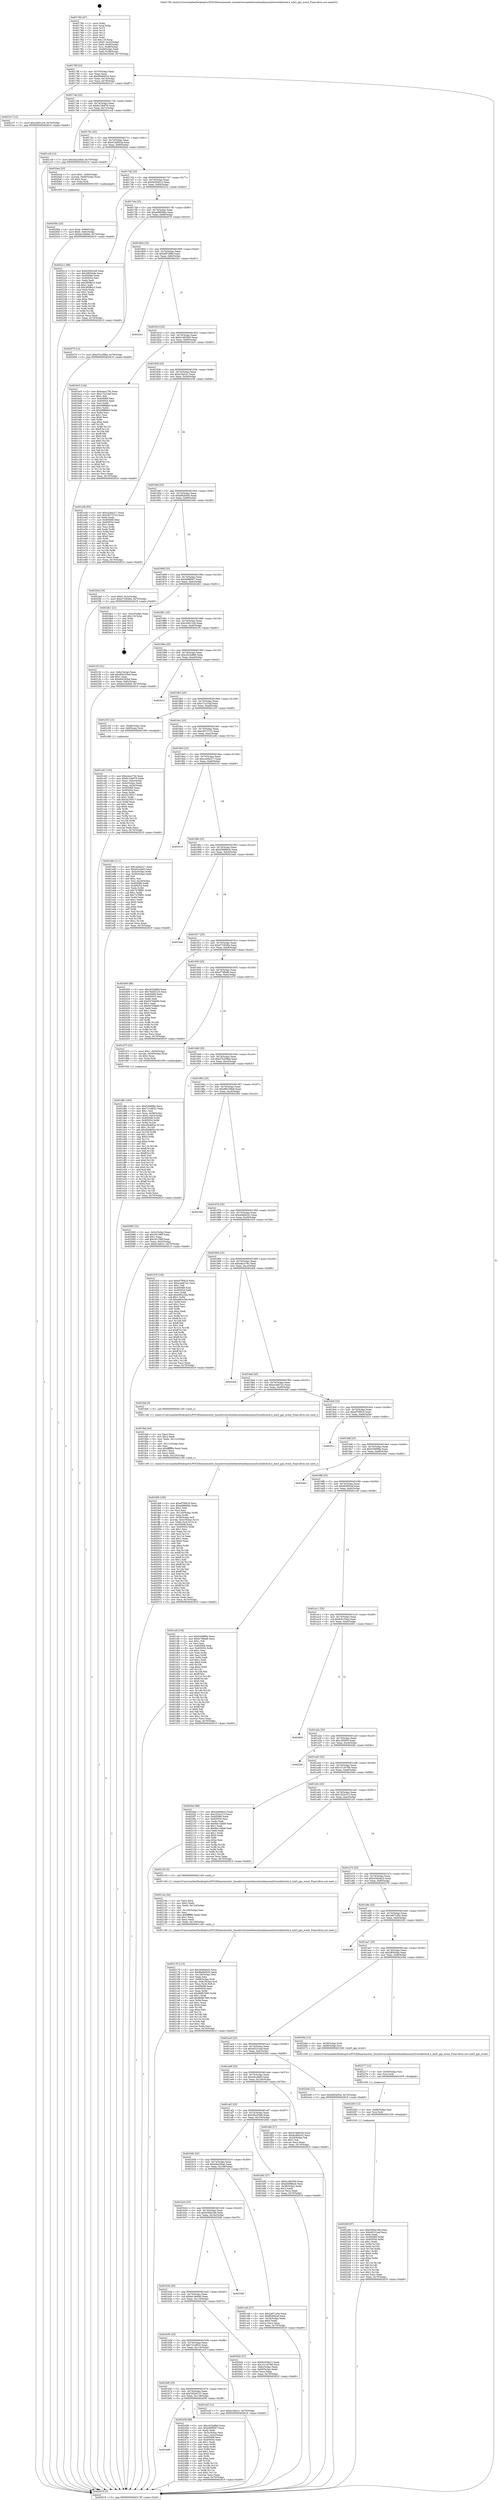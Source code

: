 digraph "0x401760" {
  label = "0x401760 (/mnt/c/Users/mathe/Desktop/tcc/POCII/binaries/extr_linuxdriversnetethernetmellanoxmlx5corelibclock.h_mlx5_pps_event_Final-ollvm.out::main(0))"
  labelloc = "t"
  node[shape=record]

  Entry [label="",width=0.3,height=0.3,shape=circle,fillcolor=black,style=filled]
  "0x40178f" [label="{
     0x40178f [23]\l
     | [instrs]\l
     &nbsp;&nbsp;0x40178f \<+3\>: mov -0x70(%rbp),%eax\l
     &nbsp;&nbsp;0x401792 \<+2\>: mov %eax,%ecx\l
     &nbsp;&nbsp;0x401794 \<+6\>: sub $0x8bd6d534,%ecx\l
     &nbsp;&nbsp;0x40179a \<+3\>: mov %eax,-0x74(%rbp)\l
     &nbsp;&nbsp;0x40179d \<+3\>: mov %ecx,-0x78(%rbp)\l
     &nbsp;&nbsp;0x4017a0 \<+6\>: je 00000000004021e7 \<main+0xa87\>\l
  }"]
  "0x4021e7" [label="{
     0x4021e7 [12]\l
     | [instrs]\l
     &nbsp;&nbsp;0x4021e7 \<+7\>: movl $0xc5d012c8,-0x70(%rbp)\l
     &nbsp;&nbsp;0x4021ee \<+5\>: jmp 0000000000402619 \<main+0xeb9\>\l
  }"]
  "0x4017a6" [label="{
     0x4017a6 [22]\l
     | [instrs]\l
     &nbsp;&nbsp;0x4017a6 \<+5\>: jmp 00000000004017ab \<main+0x4b\>\l
     &nbsp;&nbsp;0x4017ab \<+3\>: mov -0x74(%rbp),%eax\l
     &nbsp;&nbsp;0x4017ae \<+5\>: sub $0x8c10b978,%eax\l
     &nbsp;&nbsp;0x4017b3 \<+3\>: mov %eax,-0x7c(%rbp)\l
     &nbsp;&nbsp;0x4017b6 \<+6\>: je 0000000000401cc8 \<main+0x568\>\l
  }"]
  Exit [label="",width=0.3,height=0.3,shape=circle,fillcolor=black,style=filled,peripheries=2]
  "0x401cc8" [label="{
     0x401cc8 [12]\l
     | [instrs]\l
     &nbsp;&nbsp;0x401cc8 \<+7\>: movl $0x5da328a0,-0x70(%rbp)\l
     &nbsp;&nbsp;0x401ccf \<+5\>: jmp 0000000000402619 \<main+0xeb9\>\l
  }"]
  "0x4017bc" [label="{
     0x4017bc [22]\l
     | [instrs]\l
     &nbsp;&nbsp;0x4017bc \<+5\>: jmp 00000000004017c1 \<main+0x61\>\l
     &nbsp;&nbsp;0x4017c1 \<+3\>: mov -0x74(%rbp),%eax\l
     &nbsp;&nbsp;0x4017c4 \<+5\>: sub $0x914d953d,%eax\l
     &nbsp;&nbsp;0x4017c9 \<+3\>: mov %eax,-0x80(%rbp)\l
     &nbsp;&nbsp;0x4017cc \<+6\>: je 00000000004020a4 \<main+0x944\>\l
  }"]
  "0x401b88" [label="{
     0x401b88\l
  }", style=dashed]
  "0x4020a4" [label="{
     0x4020a4 [23]\l
     | [instrs]\l
     &nbsp;&nbsp;0x4020a4 \<+7\>: movl $0x1,-0x60(%rbp)\l
     &nbsp;&nbsp;0x4020ab \<+4\>: movslq -0x60(%rbp),%rax\l
     &nbsp;&nbsp;0x4020af \<+4\>: shl $0x2,%rax\l
     &nbsp;&nbsp;0x4020b3 \<+3\>: mov %rax,%rdi\l
     &nbsp;&nbsp;0x4020b6 \<+5\>: call 0000000000401050 \<malloc@plt\>\l
     | [calls]\l
     &nbsp;&nbsp;0x401050 \{1\} (unknown)\l
  }"]
  "0x4017d2" [label="{
     0x4017d2 [25]\l
     | [instrs]\l
     &nbsp;&nbsp;0x4017d2 \<+5\>: jmp 00000000004017d7 \<main+0x77\>\l
     &nbsp;&nbsp;0x4017d7 \<+3\>: mov -0x74(%rbp),%eax\l
     &nbsp;&nbsp;0x4017da \<+5\>: sub $0x9c504b12,%eax\l
     &nbsp;&nbsp;0x4017df \<+6\>: mov %eax,-0x84(%rbp)\l
     &nbsp;&nbsp;0x4017e5 \<+6\>: je 0000000000402212 \<main+0xab2\>\l
  }"]
  "0x402458" [label="{
     0x402458 [89]\l
     | [instrs]\l
     &nbsp;&nbsp;0x402458 \<+5\>: mov $0xc632e8b6,%eax\l
     &nbsp;&nbsp;0x40245d \<+5\>: mov $0xbfd9f597,%ecx\l
     &nbsp;&nbsp;0x402462 \<+2\>: xor %edx,%edx\l
     &nbsp;&nbsp;0x402464 \<+3\>: mov -0x3c(%rbp),%esi\l
     &nbsp;&nbsp;0x402467 \<+3\>: mov %esi,-0x2c(%rbp)\l
     &nbsp;&nbsp;0x40246a \<+7\>: mov 0x405068,%esi\l
     &nbsp;&nbsp;0x402471 \<+7\>: mov 0x405054,%edi\l
     &nbsp;&nbsp;0x402478 \<+3\>: sub $0x1,%edx\l
     &nbsp;&nbsp;0x40247b \<+3\>: mov %esi,%r8d\l
     &nbsp;&nbsp;0x40247e \<+3\>: add %edx,%r8d\l
     &nbsp;&nbsp;0x402481 \<+4\>: imul %r8d,%esi\l
     &nbsp;&nbsp;0x402485 \<+3\>: and $0x1,%esi\l
     &nbsp;&nbsp;0x402488 \<+3\>: cmp $0x0,%esi\l
     &nbsp;&nbsp;0x40248b \<+4\>: sete %r9b\l
     &nbsp;&nbsp;0x40248f \<+3\>: cmp $0xa,%edi\l
     &nbsp;&nbsp;0x402492 \<+4\>: setl %r10b\l
     &nbsp;&nbsp;0x402496 \<+3\>: mov %r9b,%r11b\l
     &nbsp;&nbsp;0x402499 \<+3\>: and %r10b,%r11b\l
     &nbsp;&nbsp;0x40249c \<+3\>: xor %r10b,%r9b\l
     &nbsp;&nbsp;0x40249f \<+3\>: or %r9b,%r11b\l
     &nbsp;&nbsp;0x4024a2 \<+4\>: test $0x1,%r11b\l
     &nbsp;&nbsp;0x4024a6 \<+3\>: cmovne %ecx,%eax\l
     &nbsp;&nbsp;0x4024a9 \<+3\>: mov %eax,-0x70(%rbp)\l
     &nbsp;&nbsp;0x4024ac \<+5\>: jmp 0000000000402619 \<main+0xeb9\>\l
  }"]
  "0x402212" [label="{
     0x402212 [88]\l
     | [instrs]\l
     &nbsp;&nbsp;0x402212 \<+5\>: mov $0x6390a1b8,%eax\l
     &nbsp;&nbsp;0x402217 \<+5\>: mov $0x2f650c8a,%ecx\l
     &nbsp;&nbsp;0x40221c \<+7\>: mov 0x405068,%edx\l
     &nbsp;&nbsp;0x402223 \<+7\>: mov 0x405054,%esi\l
     &nbsp;&nbsp;0x40222a \<+2\>: mov %edx,%edi\l
     &nbsp;&nbsp;0x40222c \<+6\>: add $0x385ffe1d,%edi\l
     &nbsp;&nbsp;0x402232 \<+3\>: sub $0x1,%edi\l
     &nbsp;&nbsp;0x402235 \<+6\>: sub $0x385ffe1d,%edi\l
     &nbsp;&nbsp;0x40223b \<+3\>: imul %edi,%edx\l
     &nbsp;&nbsp;0x40223e \<+3\>: and $0x1,%edx\l
     &nbsp;&nbsp;0x402241 \<+3\>: cmp $0x0,%edx\l
     &nbsp;&nbsp;0x402244 \<+4\>: sete %r8b\l
     &nbsp;&nbsp;0x402248 \<+3\>: cmp $0xa,%esi\l
     &nbsp;&nbsp;0x40224b \<+4\>: setl %r9b\l
     &nbsp;&nbsp;0x40224f \<+3\>: mov %r8b,%r10b\l
     &nbsp;&nbsp;0x402252 \<+3\>: and %r9b,%r10b\l
     &nbsp;&nbsp;0x402255 \<+3\>: xor %r9b,%r8b\l
     &nbsp;&nbsp;0x402258 \<+3\>: or %r8b,%r10b\l
     &nbsp;&nbsp;0x40225b \<+4\>: test $0x1,%r10b\l
     &nbsp;&nbsp;0x40225f \<+3\>: cmovne %ecx,%eax\l
     &nbsp;&nbsp;0x402262 \<+3\>: mov %eax,-0x70(%rbp)\l
     &nbsp;&nbsp;0x402265 \<+5\>: jmp 0000000000402619 \<main+0xeb9\>\l
  }"]
  "0x4017eb" [label="{
     0x4017eb [25]\l
     | [instrs]\l
     &nbsp;&nbsp;0x4017eb \<+5\>: jmp 00000000004017f0 \<main+0x90\>\l
     &nbsp;&nbsp;0x4017f0 \<+3\>: mov -0x74(%rbp),%eax\l
     &nbsp;&nbsp;0x4017f3 \<+5\>: sub $0xa08809dc,%eax\l
     &nbsp;&nbsp;0x4017f8 \<+6\>: mov %eax,-0x88(%rbp)\l
     &nbsp;&nbsp;0x4017fe \<+6\>: je 0000000000402079 \<main+0x919\>\l
  }"]
  "0x40228f" [label="{
     0x40228f [87]\l
     | [instrs]\l
     &nbsp;&nbsp;0x40228f \<+5\>: mov $0x6390a1b8,%eax\l
     &nbsp;&nbsp;0x402294 \<+5\>: mov $0x40231eaf,%ecx\l
     &nbsp;&nbsp;0x402299 \<+2\>: xor %edx,%edx\l
     &nbsp;&nbsp;0x40229b \<+8\>: mov 0x405068,%r8d\l
     &nbsp;&nbsp;0x4022a3 \<+8\>: mov 0x405054,%r9d\l
     &nbsp;&nbsp;0x4022ab \<+3\>: sub $0x1,%edx\l
     &nbsp;&nbsp;0x4022ae \<+3\>: mov %r8d,%r10d\l
     &nbsp;&nbsp;0x4022b1 \<+3\>: add %edx,%r10d\l
     &nbsp;&nbsp;0x4022b4 \<+4\>: imul %r10d,%r8d\l
     &nbsp;&nbsp;0x4022b8 \<+4\>: and $0x1,%r8d\l
     &nbsp;&nbsp;0x4022bc \<+4\>: cmp $0x0,%r8d\l
     &nbsp;&nbsp;0x4022c0 \<+4\>: sete %r11b\l
     &nbsp;&nbsp;0x4022c4 \<+4\>: cmp $0xa,%r9d\l
     &nbsp;&nbsp;0x4022c8 \<+3\>: setl %bl\l
     &nbsp;&nbsp;0x4022cb \<+3\>: mov %r11b,%r14b\l
     &nbsp;&nbsp;0x4022ce \<+3\>: and %bl,%r14b\l
     &nbsp;&nbsp;0x4022d1 \<+3\>: xor %bl,%r11b\l
     &nbsp;&nbsp;0x4022d4 \<+3\>: or %r11b,%r14b\l
     &nbsp;&nbsp;0x4022d7 \<+4\>: test $0x1,%r14b\l
     &nbsp;&nbsp;0x4022db \<+3\>: cmovne %ecx,%eax\l
     &nbsp;&nbsp;0x4022de \<+3\>: mov %eax,-0x70(%rbp)\l
     &nbsp;&nbsp;0x4022e1 \<+5\>: jmp 0000000000402619 \<main+0xeb9\>\l
  }"]
  "0x402079" [label="{
     0x402079 [12]\l
     | [instrs]\l
     &nbsp;&nbsp;0x402079 \<+7\>: movl $0xd7b209bd,-0x70(%rbp)\l
     &nbsp;&nbsp;0x402080 \<+5\>: jmp 0000000000402619 \<main+0xeb9\>\l
  }"]
  "0x401804" [label="{
     0x401804 [25]\l
     | [instrs]\l
     &nbsp;&nbsp;0x401804 \<+5\>: jmp 0000000000401809 \<main+0xa9\>\l
     &nbsp;&nbsp;0x401809 \<+3\>: mov -0x74(%rbp),%eax\l
     &nbsp;&nbsp;0x40180c \<+5\>: sub $0xa5f7df8d,%eax\l
     &nbsp;&nbsp;0x401811 \<+6\>: mov %eax,-0x8c(%rbp)\l
     &nbsp;&nbsp;0x401817 \<+6\>: je 00000000004023e1 \<main+0xc81\>\l
  }"]
  "0x402283" [label="{
     0x402283 [12]\l
     | [instrs]\l
     &nbsp;&nbsp;0x402283 \<+4\>: mov -0x68(%rbp),%rsi\l
     &nbsp;&nbsp;0x402287 \<+3\>: mov %rsi,%rdi\l
     &nbsp;&nbsp;0x40228a \<+5\>: call 0000000000401030 \<free@plt\>\l
     | [calls]\l
     &nbsp;&nbsp;0x401030 \{1\} (unknown)\l
  }"]
  "0x4023e1" [label="{
     0x4023e1\l
  }", style=dashed]
  "0x40181d" [label="{
     0x40181d [25]\l
     | [instrs]\l
     &nbsp;&nbsp;0x40181d \<+5\>: jmp 0000000000401822 \<main+0xc2\>\l
     &nbsp;&nbsp;0x401822 \<+3\>: mov -0x74(%rbp),%eax\l
     &nbsp;&nbsp;0x401825 \<+5\>: sub $0xb14825b0,%eax\l
     &nbsp;&nbsp;0x40182a \<+6\>: mov %eax,-0x90(%rbp)\l
     &nbsp;&nbsp;0x401830 \<+6\>: je 0000000000401bc5 \<main+0x465\>\l
  }"]
  "0x402277" [label="{
     0x402277 [12]\l
     | [instrs]\l
     &nbsp;&nbsp;0x402277 \<+4\>: mov -0x58(%rbp),%rsi\l
     &nbsp;&nbsp;0x40227b \<+3\>: mov %rsi,%rdi\l
     &nbsp;&nbsp;0x40227e \<+5\>: call 0000000000401030 \<free@plt\>\l
     | [calls]\l
     &nbsp;&nbsp;0x401030 \{1\} (unknown)\l
  }"]
  "0x401bc5" [label="{
     0x401bc5 [144]\l
     | [instrs]\l
     &nbsp;&nbsp;0x401bc5 \<+5\>: mov $0xe4acc78c,%eax\l
     &nbsp;&nbsp;0x401bca \<+5\>: mov $0xc72c23af,%ecx\l
     &nbsp;&nbsp;0x401bcf \<+2\>: mov $0x1,%dl\l
     &nbsp;&nbsp;0x401bd1 \<+7\>: mov 0x405068,%esi\l
     &nbsp;&nbsp;0x401bd8 \<+7\>: mov 0x405054,%edi\l
     &nbsp;&nbsp;0x401bdf \<+3\>: mov %esi,%r8d\l
     &nbsp;&nbsp;0x401be2 \<+7\>: add $0x59f86fd3,%r8d\l
     &nbsp;&nbsp;0x401be9 \<+4\>: sub $0x1,%r8d\l
     &nbsp;&nbsp;0x401bed \<+7\>: sub $0x59f86fd3,%r8d\l
     &nbsp;&nbsp;0x401bf4 \<+4\>: imul %r8d,%esi\l
     &nbsp;&nbsp;0x401bf8 \<+3\>: and $0x1,%esi\l
     &nbsp;&nbsp;0x401bfb \<+3\>: cmp $0x0,%esi\l
     &nbsp;&nbsp;0x401bfe \<+4\>: sete %r9b\l
     &nbsp;&nbsp;0x401c02 \<+3\>: cmp $0xa,%edi\l
     &nbsp;&nbsp;0x401c05 \<+4\>: setl %r10b\l
     &nbsp;&nbsp;0x401c09 \<+3\>: mov %r9b,%r11b\l
     &nbsp;&nbsp;0x401c0c \<+4\>: xor $0xff,%r11b\l
     &nbsp;&nbsp;0x401c10 \<+3\>: mov %r10b,%bl\l
     &nbsp;&nbsp;0x401c13 \<+3\>: xor $0xff,%bl\l
     &nbsp;&nbsp;0x401c16 \<+3\>: xor $0x0,%dl\l
     &nbsp;&nbsp;0x401c19 \<+3\>: mov %r11b,%r14b\l
     &nbsp;&nbsp;0x401c1c \<+4\>: and $0x0,%r14b\l
     &nbsp;&nbsp;0x401c20 \<+3\>: and %dl,%r9b\l
     &nbsp;&nbsp;0x401c23 \<+3\>: mov %bl,%r15b\l
     &nbsp;&nbsp;0x401c26 \<+4\>: and $0x0,%r15b\l
     &nbsp;&nbsp;0x401c2a \<+3\>: and %dl,%r10b\l
     &nbsp;&nbsp;0x401c2d \<+3\>: or %r9b,%r14b\l
     &nbsp;&nbsp;0x401c30 \<+3\>: or %r10b,%r15b\l
     &nbsp;&nbsp;0x401c33 \<+3\>: xor %r15b,%r14b\l
     &nbsp;&nbsp;0x401c36 \<+3\>: or %bl,%r11b\l
     &nbsp;&nbsp;0x401c39 \<+4\>: xor $0xff,%r11b\l
     &nbsp;&nbsp;0x401c3d \<+3\>: or $0x0,%dl\l
     &nbsp;&nbsp;0x401c40 \<+3\>: and %dl,%r11b\l
     &nbsp;&nbsp;0x401c43 \<+3\>: or %r11b,%r14b\l
     &nbsp;&nbsp;0x401c46 \<+4\>: test $0x1,%r14b\l
     &nbsp;&nbsp;0x401c4a \<+3\>: cmovne %ecx,%eax\l
     &nbsp;&nbsp;0x401c4d \<+3\>: mov %eax,-0x70(%rbp)\l
     &nbsp;&nbsp;0x401c50 \<+5\>: jmp 0000000000402619 \<main+0xeb9\>\l
  }"]
  "0x401836" [label="{
     0x401836 [25]\l
     | [instrs]\l
     &nbsp;&nbsp;0x401836 \<+5\>: jmp 000000000040183b \<main+0xdb\>\l
     &nbsp;&nbsp;0x40183b \<+3\>: mov -0x74(%rbp),%eax\l
     &nbsp;&nbsp;0x40183e \<+5\>: sub $0xb1fafc21,%eax\l
     &nbsp;&nbsp;0x401843 \<+6\>: mov %eax,-0x94(%rbp)\l
     &nbsp;&nbsp;0x401849 \<+6\>: je 0000000000401e3b \<main+0x6db\>\l
  }"]
  "0x402176" [label="{
     0x402176 [113]\l
     | [instrs]\l
     &nbsp;&nbsp;0x402176 \<+5\>: mov $0x2040eb22,%ecx\l
     &nbsp;&nbsp;0x40217b \<+5\>: mov $0x8bd6d534,%edx\l
     &nbsp;&nbsp;0x402180 \<+6\>: mov -0x128(%rbp),%esi\l
     &nbsp;&nbsp;0x402186 \<+3\>: imul %eax,%esi\l
     &nbsp;&nbsp;0x402189 \<+4\>: mov -0x68(%rbp),%rdi\l
     &nbsp;&nbsp;0x40218d \<+4\>: movslq -0x6c(%rbp),%r8\l
     &nbsp;&nbsp;0x402191 \<+4\>: mov %esi,(%rdi,%r8,4)\l
     &nbsp;&nbsp;0x402195 \<+7\>: mov 0x405068,%eax\l
     &nbsp;&nbsp;0x40219c \<+7\>: mov 0x405054,%esi\l
     &nbsp;&nbsp;0x4021a3 \<+3\>: mov %eax,%r9d\l
     &nbsp;&nbsp;0x4021a6 \<+7\>: sub $0x908b7685,%r9d\l
     &nbsp;&nbsp;0x4021ad \<+4\>: sub $0x1,%r9d\l
     &nbsp;&nbsp;0x4021b1 \<+7\>: add $0x908b7685,%r9d\l
     &nbsp;&nbsp;0x4021b8 \<+4\>: imul %r9d,%eax\l
     &nbsp;&nbsp;0x4021bc \<+3\>: and $0x1,%eax\l
     &nbsp;&nbsp;0x4021bf \<+3\>: cmp $0x0,%eax\l
     &nbsp;&nbsp;0x4021c2 \<+4\>: sete %r10b\l
     &nbsp;&nbsp;0x4021c6 \<+3\>: cmp $0xa,%esi\l
     &nbsp;&nbsp;0x4021c9 \<+4\>: setl %r11b\l
     &nbsp;&nbsp;0x4021cd \<+3\>: mov %r10b,%bl\l
     &nbsp;&nbsp;0x4021d0 \<+3\>: and %r11b,%bl\l
     &nbsp;&nbsp;0x4021d3 \<+3\>: xor %r11b,%r10b\l
     &nbsp;&nbsp;0x4021d6 \<+3\>: or %r10b,%bl\l
     &nbsp;&nbsp;0x4021d9 \<+3\>: test $0x1,%bl\l
     &nbsp;&nbsp;0x4021dc \<+3\>: cmovne %edx,%ecx\l
     &nbsp;&nbsp;0x4021df \<+3\>: mov %ecx,-0x70(%rbp)\l
     &nbsp;&nbsp;0x4021e2 \<+5\>: jmp 0000000000402619 \<main+0xeb9\>\l
  }"]
  "0x401e3b" [label="{
     0x401e3b [83]\l
     | [instrs]\l
     &nbsp;&nbsp;0x401e3b \<+5\>: mov $0xca26a317,%eax\l
     &nbsp;&nbsp;0x401e40 \<+5\>: mov $0xc8373733,%ecx\l
     &nbsp;&nbsp;0x401e45 \<+2\>: xor %edx,%edx\l
     &nbsp;&nbsp;0x401e47 \<+7\>: mov 0x405068,%esi\l
     &nbsp;&nbsp;0x401e4e \<+7\>: mov 0x405054,%edi\l
     &nbsp;&nbsp;0x401e55 \<+3\>: sub $0x1,%edx\l
     &nbsp;&nbsp;0x401e58 \<+3\>: mov %esi,%r8d\l
     &nbsp;&nbsp;0x401e5b \<+3\>: add %edx,%r8d\l
     &nbsp;&nbsp;0x401e5e \<+4\>: imul %r8d,%esi\l
     &nbsp;&nbsp;0x401e62 \<+3\>: and $0x1,%esi\l
     &nbsp;&nbsp;0x401e65 \<+3\>: cmp $0x0,%esi\l
     &nbsp;&nbsp;0x401e68 \<+4\>: sete %r9b\l
     &nbsp;&nbsp;0x401e6c \<+3\>: cmp $0xa,%edi\l
     &nbsp;&nbsp;0x401e6f \<+4\>: setl %r10b\l
     &nbsp;&nbsp;0x401e73 \<+3\>: mov %r9b,%r11b\l
     &nbsp;&nbsp;0x401e76 \<+3\>: and %r10b,%r11b\l
     &nbsp;&nbsp;0x401e79 \<+3\>: xor %r10b,%r9b\l
     &nbsp;&nbsp;0x401e7c \<+3\>: or %r9b,%r11b\l
     &nbsp;&nbsp;0x401e7f \<+4\>: test $0x1,%r11b\l
     &nbsp;&nbsp;0x401e83 \<+3\>: cmovne %ecx,%eax\l
     &nbsp;&nbsp;0x401e86 \<+3\>: mov %eax,-0x70(%rbp)\l
     &nbsp;&nbsp;0x401e89 \<+5\>: jmp 0000000000402619 \<main+0xeb9\>\l
  }"]
  "0x40184f" [label="{
     0x40184f [25]\l
     | [instrs]\l
     &nbsp;&nbsp;0x40184f \<+5\>: jmp 0000000000401854 \<main+0xf4\>\l
     &nbsp;&nbsp;0x401854 \<+3\>: mov -0x74(%rbp),%eax\l
     &nbsp;&nbsp;0x401857 \<+5\>: sub $0xbf92b95e,%eax\l
     &nbsp;&nbsp;0x40185c \<+6\>: mov %eax,-0x98(%rbp)\l
     &nbsp;&nbsp;0x401862 \<+6\>: je 00000000004023ed \<main+0xc8d\>\l
  }"]
  "0x40214a" [label="{
     0x40214a [44]\l
     | [instrs]\l
     &nbsp;&nbsp;0x40214a \<+2\>: xor %ecx,%ecx\l
     &nbsp;&nbsp;0x40214c \<+5\>: mov $0x2,%edx\l
     &nbsp;&nbsp;0x402151 \<+6\>: mov %edx,-0x124(%rbp)\l
     &nbsp;&nbsp;0x402157 \<+1\>: cltd\l
     &nbsp;&nbsp;0x402158 \<+6\>: mov -0x124(%rbp),%esi\l
     &nbsp;&nbsp;0x40215e \<+2\>: idiv %esi\l
     &nbsp;&nbsp;0x402160 \<+6\>: imul $0xfffffffe,%edx,%edx\l
     &nbsp;&nbsp;0x402166 \<+3\>: sub $0x1,%ecx\l
     &nbsp;&nbsp;0x402169 \<+2\>: sub %ecx,%edx\l
     &nbsp;&nbsp;0x40216b \<+6\>: mov %edx,-0x128(%rbp)\l
     &nbsp;&nbsp;0x402171 \<+5\>: call 0000000000401160 \<next_i\>\l
     | [calls]\l
     &nbsp;&nbsp;0x401160 \{1\} (/mnt/c/Users/mathe/Desktop/tcc/POCII/binaries/extr_linuxdriversnetethernetmellanoxmlx5corelibclock.h_mlx5_pps_event_Final-ollvm.out::next_i)\l
  }"]
  "0x4023ed" [label="{
     0x4023ed [19]\l
     | [instrs]\l
     &nbsp;&nbsp;0x4023ed \<+7\>: movl $0x0,-0x3c(%rbp)\l
     &nbsp;&nbsp;0x4023f4 \<+7\>: movl $0xd733646a,-0x70(%rbp)\l
     &nbsp;&nbsp;0x4023fb \<+5\>: jmp 0000000000402619 \<main+0xeb9\>\l
  }"]
  "0x401868" [label="{
     0x401868 [25]\l
     | [instrs]\l
     &nbsp;&nbsp;0x401868 \<+5\>: jmp 000000000040186d \<main+0x10d\>\l
     &nbsp;&nbsp;0x40186d \<+3\>: mov -0x74(%rbp),%eax\l
     &nbsp;&nbsp;0x401870 \<+5\>: sub $0xbfd9f597,%eax\l
     &nbsp;&nbsp;0x401875 \<+6\>: mov %eax,-0x9c(%rbp)\l
     &nbsp;&nbsp;0x40187b \<+6\>: je 00000000004024b1 \<main+0xd51\>\l
  }"]
  "0x4020bb" [label="{
     0x4020bb [23]\l
     | [instrs]\l
     &nbsp;&nbsp;0x4020bb \<+4\>: mov %rax,-0x68(%rbp)\l
     &nbsp;&nbsp;0x4020bf \<+7\>: movl $0x0,-0x6c(%rbp)\l
     &nbsp;&nbsp;0x4020c6 \<+7\>: movl $0x6e19e946,-0x70(%rbp)\l
     &nbsp;&nbsp;0x4020cd \<+5\>: jmp 0000000000402619 \<main+0xeb9\>\l
  }"]
  "0x4024b1" [label="{
     0x4024b1 [21]\l
     | [instrs]\l
     &nbsp;&nbsp;0x4024b1 \<+3\>: mov -0x2c(%rbp),%eax\l
     &nbsp;&nbsp;0x4024b4 \<+7\>: add $0x118,%rsp\l
     &nbsp;&nbsp;0x4024bb \<+1\>: pop %rbx\l
     &nbsp;&nbsp;0x4024bc \<+2\>: pop %r12\l
     &nbsp;&nbsp;0x4024be \<+2\>: pop %r13\l
     &nbsp;&nbsp;0x4024c0 \<+2\>: pop %r14\l
     &nbsp;&nbsp;0x4024c2 \<+2\>: pop %r15\l
     &nbsp;&nbsp;0x4024c4 \<+1\>: pop %rbp\l
     &nbsp;&nbsp;0x4024c5 \<+1\>: ret\l
  }"]
  "0x401881" [label="{
     0x401881 [25]\l
     | [instrs]\l
     &nbsp;&nbsp;0x401881 \<+5\>: jmp 0000000000401886 \<main+0x126\>\l
     &nbsp;&nbsp;0x401886 \<+3\>: mov -0x74(%rbp),%eax\l
     &nbsp;&nbsp;0x401889 \<+5\>: sub $0xc5d012c8,%eax\l
     &nbsp;&nbsp;0x40188e \<+6\>: mov %eax,-0xa0(%rbp)\l
     &nbsp;&nbsp;0x401894 \<+6\>: je 00000000004021f3 \<main+0xa93\>\l
  }"]
  "0x401fd9" [label="{
     0x401fd9 [160]\l
     | [instrs]\l
     &nbsp;&nbsp;0x401fd9 \<+5\>: mov $0xef7f0819,%ecx\l
     &nbsp;&nbsp;0x401fde \<+5\>: mov $0xa08809dc,%edx\l
     &nbsp;&nbsp;0x401fe3 \<+3\>: mov $0x1,%dil\l
     &nbsp;&nbsp;0x401fe6 \<+2\>: xor %esi,%esi\l
     &nbsp;&nbsp;0x401fe8 \<+7\>: mov -0x120(%rbp),%r8d\l
     &nbsp;&nbsp;0x401fef \<+4\>: imul %eax,%r8d\l
     &nbsp;&nbsp;0x401ff3 \<+4\>: mov -0x58(%rbp),%r9\l
     &nbsp;&nbsp;0x401ff7 \<+4\>: movslq -0x5c(%rbp),%r10\l
     &nbsp;&nbsp;0x401ffb \<+4\>: mov %r8d,(%r9,%r10,4)\l
     &nbsp;&nbsp;0x401fff \<+7\>: mov 0x405068,%eax\l
     &nbsp;&nbsp;0x402006 \<+8\>: mov 0x405054,%r8d\l
     &nbsp;&nbsp;0x40200e \<+3\>: sub $0x1,%esi\l
     &nbsp;&nbsp;0x402011 \<+3\>: mov %eax,%r11d\l
     &nbsp;&nbsp;0x402014 \<+3\>: add %esi,%r11d\l
     &nbsp;&nbsp;0x402017 \<+4\>: imul %r11d,%eax\l
     &nbsp;&nbsp;0x40201b \<+3\>: and $0x1,%eax\l
     &nbsp;&nbsp;0x40201e \<+3\>: cmp $0x0,%eax\l
     &nbsp;&nbsp;0x402021 \<+3\>: sete %bl\l
     &nbsp;&nbsp;0x402024 \<+4\>: cmp $0xa,%r8d\l
     &nbsp;&nbsp;0x402028 \<+4\>: setl %r14b\l
     &nbsp;&nbsp;0x40202c \<+3\>: mov %bl,%r15b\l
     &nbsp;&nbsp;0x40202f \<+4\>: xor $0xff,%r15b\l
     &nbsp;&nbsp;0x402033 \<+3\>: mov %r14b,%r12b\l
     &nbsp;&nbsp;0x402036 \<+4\>: xor $0xff,%r12b\l
     &nbsp;&nbsp;0x40203a \<+4\>: xor $0x1,%dil\l
     &nbsp;&nbsp;0x40203e \<+3\>: mov %r15b,%r13b\l
     &nbsp;&nbsp;0x402041 \<+4\>: and $0xff,%r13b\l
     &nbsp;&nbsp;0x402045 \<+3\>: and %dil,%bl\l
     &nbsp;&nbsp;0x402048 \<+3\>: mov %r12b,%al\l
     &nbsp;&nbsp;0x40204b \<+2\>: and $0xff,%al\l
     &nbsp;&nbsp;0x40204d \<+3\>: and %dil,%r14b\l
     &nbsp;&nbsp;0x402050 \<+3\>: or %bl,%r13b\l
     &nbsp;&nbsp;0x402053 \<+3\>: or %r14b,%al\l
     &nbsp;&nbsp;0x402056 \<+3\>: xor %al,%r13b\l
     &nbsp;&nbsp;0x402059 \<+3\>: or %r12b,%r15b\l
     &nbsp;&nbsp;0x40205c \<+4\>: xor $0xff,%r15b\l
     &nbsp;&nbsp;0x402060 \<+4\>: or $0x1,%dil\l
     &nbsp;&nbsp;0x402064 \<+3\>: and %dil,%r15b\l
     &nbsp;&nbsp;0x402067 \<+3\>: or %r15b,%r13b\l
     &nbsp;&nbsp;0x40206a \<+4\>: test $0x1,%r13b\l
     &nbsp;&nbsp;0x40206e \<+3\>: cmovne %edx,%ecx\l
     &nbsp;&nbsp;0x402071 \<+3\>: mov %ecx,-0x70(%rbp)\l
     &nbsp;&nbsp;0x402074 \<+5\>: jmp 0000000000402619 \<main+0xeb9\>\l
  }"]
  "0x4021f3" [label="{
     0x4021f3 [31]\l
     | [instrs]\l
     &nbsp;&nbsp;0x4021f3 \<+3\>: mov -0x6c(%rbp),%eax\l
     &nbsp;&nbsp;0x4021f6 \<+5\>: add $0xd04242bd,%eax\l
     &nbsp;&nbsp;0x4021fb \<+3\>: add $0x1,%eax\l
     &nbsp;&nbsp;0x4021fe \<+5\>: sub $0xd04242bd,%eax\l
     &nbsp;&nbsp;0x402203 \<+3\>: mov %eax,-0x6c(%rbp)\l
     &nbsp;&nbsp;0x402206 \<+7\>: movl $0x6e19e946,-0x70(%rbp)\l
     &nbsp;&nbsp;0x40220d \<+5\>: jmp 0000000000402619 \<main+0xeb9\>\l
  }"]
  "0x40189a" [label="{
     0x40189a [25]\l
     | [instrs]\l
     &nbsp;&nbsp;0x40189a \<+5\>: jmp 000000000040189f \<main+0x13f\>\l
     &nbsp;&nbsp;0x40189f \<+3\>: mov -0x74(%rbp),%eax\l
     &nbsp;&nbsp;0x4018a2 \<+5\>: sub $0xc632e8b6,%eax\l
     &nbsp;&nbsp;0x4018a7 \<+6\>: mov %eax,-0xa4(%rbp)\l
     &nbsp;&nbsp;0x4018ad \<+6\>: je 0000000000402612 \<main+0xeb2\>\l
  }"]
  "0x401fad" [label="{
     0x401fad [44]\l
     | [instrs]\l
     &nbsp;&nbsp;0x401fad \<+2\>: xor %ecx,%ecx\l
     &nbsp;&nbsp;0x401faf \<+5\>: mov $0x2,%edx\l
     &nbsp;&nbsp;0x401fb4 \<+6\>: mov %edx,-0x11c(%rbp)\l
     &nbsp;&nbsp;0x401fba \<+1\>: cltd\l
     &nbsp;&nbsp;0x401fbb \<+6\>: mov -0x11c(%rbp),%esi\l
     &nbsp;&nbsp;0x401fc1 \<+2\>: idiv %esi\l
     &nbsp;&nbsp;0x401fc3 \<+6\>: imul $0xfffffffe,%edx,%edx\l
     &nbsp;&nbsp;0x401fc9 \<+3\>: sub $0x1,%ecx\l
     &nbsp;&nbsp;0x401fcc \<+2\>: sub %ecx,%edx\l
     &nbsp;&nbsp;0x401fce \<+6\>: mov %edx,-0x120(%rbp)\l
     &nbsp;&nbsp;0x401fd4 \<+5\>: call 0000000000401160 \<next_i\>\l
     | [calls]\l
     &nbsp;&nbsp;0x401160 \{1\} (/mnt/c/Users/mathe/Desktop/tcc/POCII/binaries/extr_linuxdriversnetethernetmellanoxmlx5corelibclock.h_mlx5_pps_event_Final-ollvm.out::next_i)\l
  }"]
  "0x402612" [label="{
     0x402612\l
  }", style=dashed]
  "0x4018b3" [label="{
     0x4018b3 [25]\l
     | [instrs]\l
     &nbsp;&nbsp;0x4018b3 \<+5\>: jmp 00000000004018b8 \<main+0x158\>\l
     &nbsp;&nbsp;0x4018b8 \<+3\>: mov -0x74(%rbp),%eax\l
     &nbsp;&nbsp;0x4018bb \<+5\>: sub $0xc72c23af,%eax\l
     &nbsp;&nbsp;0x4018c0 \<+6\>: mov %eax,-0xa8(%rbp)\l
     &nbsp;&nbsp;0x4018c6 \<+6\>: je 0000000000401c55 \<main+0x4f5\>\l
  }"]
  "0x401b6f" [label="{
     0x401b6f [25]\l
     | [instrs]\l
     &nbsp;&nbsp;0x401b6f \<+5\>: jmp 0000000000401b74 \<main+0x414\>\l
     &nbsp;&nbsp;0x401b74 \<+3\>: mov -0x74(%rbp),%eax\l
     &nbsp;&nbsp;0x401b77 \<+5\>: sub $0x762b0123,%eax\l
     &nbsp;&nbsp;0x401b7c \<+6\>: mov %eax,-0x118(%rbp)\l
     &nbsp;&nbsp;0x401b82 \<+6\>: je 0000000000402458 \<main+0xcf8\>\l
  }"]
  "0x401c55" [label="{
     0x401c55 [13]\l
     | [instrs]\l
     &nbsp;&nbsp;0x401c55 \<+4\>: mov -0x48(%rbp),%rax\l
     &nbsp;&nbsp;0x401c59 \<+4\>: mov 0x8(%rax),%rdi\l
     &nbsp;&nbsp;0x401c5d \<+5\>: call 0000000000401060 \<atoi@plt\>\l
     | [calls]\l
     &nbsp;&nbsp;0x401060 \{1\} (unknown)\l
  }"]
  "0x4018cc" [label="{
     0x4018cc [25]\l
     | [instrs]\l
     &nbsp;&nbsp;0x4018cc \<+5\>: jmp 00000000004018d1 \<main+0x171\>\l
     &nbsp;&nbsp;0x4018d1 \<+3\>: mov -0x74(%rbp),%eax\l
     &nbsp;&nbsp;0x4018d4 \<+5\>: sub $0xc8373733,%eax\l
     &nbsp;&nbsp;0x4018d9 \<+6\>: mov %eax,-0xac(%rbp)\l
     &nbsp;&nbsp;0x4018df \<+6\>: je 0000000000401e8e \<main+0x72e\>\l
  }"]
  "0x401e2f" [label="{
     0x401e2f [12]\l
     | [instrs]\l
     &nbsp;&nbsp;0x401e2f \<+7\>: movl $0xb1fafc21,-0x70(%rbp)\l
     &nbsp;&nbsp;0x401e36 \<+5\>: jmp 0000000000402619 \<main+0xeb9\>\l
  }"]
  "0x401e8e" [label="{
     0x401e8e [111]\l
     | [instrs]\l
     &nbsp;&nbsp;0x401e8e \<+5\>: mov $0xca26a317,%eax\l
     &nbsp;&nbsp;0x401e93 \<+5\>: mov $0x45ccbbf3,%ecx\l
     &nbsp;&nbsp;0x401e98 \<+3\>: mov -0x5c(%rbp),%edx\l
     &nbsp;&nbsp;0x401e9b \<+3\>: cmp -0x50(%rbp),%edx\l
     &nbsp;&nbsp;0x401e9e \<+4\>: setl %sil\l
     &nbsp;&nbsp;0x401ea2 \<+4\>: and $0x1,%sil\l
     &nbsp;&nbsp;0x401ea6 \<+4\>: mov %sil,-0x2d(%rbp)\l
     &nbsp;&nbsp;0x401eaa \<+7\>: mov 0x405068,%edx\l
     &nbsp;&nbsp;0x401eb1 \<+7\>: mov 0x405054,%edi\l
     &nbsp;&nbsp;0x401eb8 \<+3\>: mov %edx,%r8d\l
     &nbsp;&nbsp;0x401ebb \<+7\>: sub $0x747f9f91,%r8d\l
     &nbsp;&nbsp;0x401ec2 \<+4\>: sub $0x1,%r8d\l
     &nbsp;&nbsp;0x401ec6 \<+7\>: add $0x747f9f91,%r8d\l
     &nbsp;&nbsp;0x401ecd \<+4\>: imul %r8d,%edx\l
     &nbsp;&nbsp;0x401ed1 \<+3\>: and $0x1,%edx\l
     &nbsp;&nbsp;0x401ed4 \<+3\>: cmp $0x0,%edx\l
     &nbsp;&nbsp;0x401ed7 \<+4\>: sete %sil\l
     &nbsp;&nbsp;0x401edb \<+3\>: cmp $0xa,%edi\l
     &nbsp;&nbsp;0x401ede \<+4\>: setl %r9b\l
     &nbsp;&nbsp;0x401ee2 \<+3\>: mov %sil,%r10b\l
     &nbsp;&nbsp;0x401ee5 \<+3\>: and %r9b,%r10b\l
     &nbsp;&nbsp;0x401ee8 \<+3\>: xor %r9b,%sil\l
     &nbsp;&nbsp;0x401eeb \<+3\>: or %sil,%r10b\l
     &nbsp;&nbsp;0x401eee \<+4\>: test $0x1,%r10b\l
     &nbsp;&nbsp;0x401ef2 \<+3\>: cmovne %ecx,%eax\l
     &nbsp;&nbsp;0x401ef5 \<+3\>: mov %eax,-0x70(%rbp)\l
     &nbsp;&nbsp;0x401ef8 \<+5\>: jmp 0000000000402619 \<main+0xeb9\>\l
  }"]
  "0x4018e5" [label="{
     0x4018e5 [25]\l
     | [instrs]\l
     &nbsp;&nbsp;0x4018e5 \<+5\>: jmp 00000000004018ea \<main+0x18a\>\l
     &nbsp;&nbsp;0x4018ea \<+3\>: mov -0x74(%rbp),%eax\l
     &nbsp;&nbsp;0x4018ed \<+5\>: sub $0xca26a317,%eax\l
     &nbsp;&nbsp;0x4018f2 \<+6\>: mov %eax,-0xb0(%rbp)\l
     &nbsp;&nbsp;0x4018f8 \<+6\>: je 0000000000402510 \<main+0xdb0\>\l
  }"]
  "0x401b56" [label="{
     0x401b56 [25]\l
     | [instrs]\l
     &nbsp;&nbsp;0x401b56 \<+5\>: jmp 0000000000401b5b \<main+0x3fb\>\l
     &nbsp;&nbsp;0x401b5b \<+3\>: mov -0x74(%rbp),%eax\l
     &nbsp;&nbsp;0x401b5e \<+5\>: sub $0x721ef022,%eax\l
     &nbsp;&nbsp;0x401b63 \<+6\>: mov %eax,-0x114(%rbp)\l
     &nbsp;&nbsp;0x401b69 \<+6\>: je 0000000000401e2f \<main+0x6cf\>\l
  }"]
  "0x402510" [label="{
     0x402510\l
  }", style=dashed]
  "0x4018fe" [label="{
     0x4018fe [25]\l
     | [instrs]\l
     &nbsp;&nbsp;0x4018fe \<+5\>: jmp 0000000000401903 \<main+0x1a3\>\l
     &nbsp;&nbsp;0x401903 \<+3\>: mov -0x74(%rbp),%eax\l
     &nbsp;&nbsp;0x401906 \<+5\>: sub $0xd5688bcb,%eax\l
     &nbsp;&nbsp;0x40190b \<+6\>: mov %eax,-0xb4(%rbp)\l
     &nbsp;&nbsp;0x401911 \<+6\>: je 0000000000401bad \<main+0x44d\>\l
  }"]
  "0x4020d2" [label="{
     0x4020d2 [27]\l
     | [instrs]\l
     &nbsp;&nbsp;0x4020d2 \<+5\>: mov $0x9c504b12,%eax\l
     &nbsp;&nbsp;0x4020d7 \<+5\>: mov $0x15134766,%ecx\l
     &nbsp;&nbsp;0x4020dc \<+3\>: mov -0x6c(%rbp),%edx\l
     &nbsp;&nbsp;0x4020df \<+3\>: cmp -0x60(%rbp),%edx\l
     &nbsp;&nbsp;0x4020e2 \<+3\>: cmovl %ecx,%eax\l
     &nbsp;&nbsp;0x4020e5 \<+3\>: mov %eax,-0x70(%rbp)\l
     &nbsp;&nbsp;0x4020e8 \<+5\>: jmp 0000000000402619 \<main+0xeb9\>\l
  }"]
  "0x401bad" [label="{
     0x401bad\l
  }", style=dashed]
  "0x401917" [label="{
     0x401917 [25]\l
     | [instrs]\l
     &nbsp;&nbsp;0x401917 \<+5\>: jmp 000000000040191c \<main+0x1bc\>\l
     &nbsp;&nbsp;0x40191c \<+3\>: mov -0x74(%rbp),%eax\l
     &nbsp;&nbsp;0x40191f \<+5\>: sub $0xd733646a,%eax\l
     &nbsp;&nbsp;0x401924 \<+6\>: mov %eax,-0xb8(%rbp)\l
     &nbsp;&nbsp;0x40192a \<+6\>: je 0000000000402400 \<main+0xca0\>\l
  }"]
  "0x401b3d" [label="{
     0x401b3d [25]\l
     | [instrs]\l
     &nbsp;&nbsp;0x401b3d \<+5\>: jmp 0000000000401b42 \<main+0x3e2\>\l
     &nbsp;&nbsp;0x401b42 \<+3\>: mov -0x74(%rbp),%eax\l
     &nbsp;&nbsp;0x401b45 \<+5\>: sub $0x6e19e946,%eax\l
     &nbsp;&nbsp;0x401b4a \<+6\>: mov %eax,-0x110(%rbp)\l
     &nbsp;&nbsp;0x401b50 \<+6\>: je 00000000004020d2 \<main+0x972\>\l
  }"]
  "0x402400" [label="{
     0x402400 [88]\l
     | [instrs]\l
     &nbsp;&nbsp;0x402400 \<+5\>: mov $0xc632e8b6,%eax\l
     &nbsp;&nbsp;0x402405 \<+5\>: mov $0x762b0123,%ecx\l
     &nbsp;&nbsp;0x40240a \<+7\>: mov 0x405068,%edx\l
     &nbsp;&nbsp;0x402411 \<+7\>: mov 0x405054,%esi\l
     &nbsp;&nbsp;0x402418 \<+2\>: mov %edx,%edi\l
     &nbsp;&nbsp;0x40241a \<+6\>: add $0x64704b69,%edi\l
     &nbsp;&nbsp;0x402420 \<+3\>: sub $0x1,%edi\l
     &nbsp;&nbsp;0x402423 \<+6\>: sub $0x64704b69,%edi\l
     &nbsp;&nbsp;0x402429 \<+3\>: imul %edi,%edx\l
     &nbsp;&nbsp;0x40242c \<+3\>: and $0x1,%edx\l
     &nbsp;&nbsp;0x40242f \<+3\>: cmp $0x0,%edx\l
     &nbsp;&nbsp;0x402432 \<+4\>: sete %r8b\l
     &nbsp;&nbsp;0x402436 \<+3\>: cmp $0xa,%esi\l
     &nbsp;&nbsp;0x402439 \<+4\>: setl %r9b\l
     &nbsp;&nbsp;0x40243d \<+3\>: mov %r8b,%r10b\l
     &nbsp;&nbsp;0x402440 \<+3\>: and %r9b,%r10b\l
     &nbsp;&nbsp;0x402443 \<+3\>: xor %r9b,%r8b\l
     &nbsp;&nbsp;0x402446 \<+3\>: or %r8b,%r10b\l
     &nbsp;&nbsp;0x402449 \<+4\>: test $0x1,%r10b\l
     &nbsp;&nbsp;0x40244d \<+3\>: cmovne %ecx,%eax\l
     &nbsp;&nbsp;0x402450 \<+3\>: mov %eax,-0x70(%rbp)\l
     &nbsp;&nbsp;0x402453 \<+5\>: jmp 0000000000402619 \<main+0xeb9\>\l
  }"]
  "0x401930" [label="{
     0x401930 [25]\l
     | [instrs]\l
     &nbsp;&nbsp;0x401930 \<+5\>: jmp 0000000000401935 \<main+0x1d5\>\l
     &nbsp;&nbsp;0x401935 \<+3\>: mov -0x74(%rbp),%eax\l
     &nbsp;&nbsp;0x401938 \<+5\>: sub $0xd73f6af6,%eax\l
     &nbsp;&nbsp;0x40193d \<+6\>: mov %eax,-0xbc(%rbp)\l
     &nbsp;&nbsp;0x401943 \<+6\>: je 0000000000401d75 \<main+0x615\>\l
  }"]
  "0x4025d0" [label="{
     0x4025d0\l
  }", style=dashed]
  "0x401d75" [label="{
     0x401d75 [23]\l
     | [instrs]\l
     &nbsp;&nbsp;0x401d75 \<+7\>: movl $0x1,-0x50(%rbp)\l
     &nbsp;&nbsp;0x401d7c \<+4\>: movslq -0x50(%rbp),%rax\l
     &nbsp;&nbsp;0x401d80 \<+4\>: shl $0x2,%rax\l
     &nbsp;&nbsp;0x401d84 \<+3\>: mov %rax,%rdi\l
     &nbsp;&nbsp;0x401d87 \<+5\>: call 0000000000401050 \<malloc@plt\>\l
     | [calls]\l
     &nbsp;&nbsp;0x401050 \{1\} (unknown)\l
  }"]
  "0x401949" [label="{
     0x401949 [25]\l
     | [instrs]\l
     &nbsp;&nbsp;0x401949 \<+5\>: jmp 000000000040194e \<main+0x1ee\>\l
     &nbsp;&nbsp;0x40194e \<+3\>: mov -0x74(%rbp),%eax\l
     &nbsp;&nbsp;0x401951 \<+5\>: sub $0xd7b209bd,%eax\l
     &nbsp;&nbsp;0x401956 \<+6\>: mov %eax,-0xc0(%rbp)\l
     &nbsp;&nbsp;0x40195c \<+6\>: je 0000000000402085 \<main+0x925\>\l
  }"]
  "0x401d8c" [label="{
     0x401d8c [163]\l
     | [instrs]\l
     &nbsp;&nbsp;0x401d8c \<+5\>: mov $0xf1699f9a,%ecx\l
     &nbsp;&nbsp;0x401d91 \<+5\>: mov $0x721ef022,%edx\l
     &nbsp;&nbsp;0x401d96 \<+3\>: mov $0x1,%sil\l
     &nbsp;&nbsp;0x401d99 \<+4\>: mov %rax,-0x58(%rbp)\l
     &nbsp;&nbsp;0x401d9d \<+7\>: movl $0x0,-0x5c(%rbp)\l
     &nbsp;&nbsp;0x401da4 \<+8\>: mov 0x405068,%r8d\l
     &nbsp;&nbsp;0x401dac \<+8\>: mov 0x405054,%r9d\l
     &nbsp;&nbsp;0x401db4 \<+3\>: mov %r8d,%r10d\l
     &nbsp;&nbsp;0x401db7 \<+7\>: sub $0xa5bdbf2a,%r10d\l
     &nbsp;&nbsp;0x401dbe \<+4\>: sub $0x1,%r10d\l
     &nbsp;&nbsp;0x401dc2 \<+7\>: add $0xa5bdbf2a,%r10d\l
     &nbsp;&nbsp;0x401dc9 \<+4\>: imul %r10d,%r8d\l
     &nbsp;&nbsp;0x401dcd \<+4\>: and $0x1,%r8d\l
     &nbsp;&nbsp;0x401dd1 \<+4\>: cmp $0x0,%r8d\l
     &nbsp;&nbsp;0x401dd5 \<+4\>: sete %r11b\l
     &nbsp;&nbsp;0x401dd9 \<+4\>: cmp $0xa,%r9d\l
     &nbsp;&nbsp;0x401ddd \<+3\>: setl %bl\l
     &nbsp;&nbsp;0x401de0 \<+3\>: mov %r11b,%r14b\l
     &nbsp;&nbsp;0x401de3 \<+4\>: xor $0xff,%r14b\l
     &nbsp;&nbsp;0x401de7 \<+3\>: mov %bl,%r15b\l
     &nbsp;&nbsp;0x401dea \<+4\>: xor $0xff,%r15b\l
     &nbsp;&nbsp;0x401dee \<+4\>: xor $0x0,%sil\l
     &nbsp;&nbsp;0x401df2 \<+3\>: mov %r14b,%r12b\l
     &nbsp;&nbsp;0x401df5 \<+4\>: and $0x0,%r12b\l
     &nbsp;&nbsp;0x401df9 \<+3\>: and %sil,%r11b\l
     &nbsp;&nbsp;0x401dfc \<+3\>: mov %r15b,%r13b\l
     &nbsp;&nbsp;0x401dff \<+4\>: and $0x0,%r13b\l
     &nbsp;&nbsp;0x401e03 \<+3\>: and %sil,%bl\l
     &nbsp;&nbsp;0x401e06 \<+3\>: or %r11b,%r12b\l
     &nbsp;&nbsp;0x401e09 \<+3\>: or %bl,%r13b\l
     &nbsp;&nbsp;0x401e0c \<+3\>: xor %r13b,%r12b\l
     &nbsp;&nbsp;0x401e0f \<+3\>: or %r15b,%r14b\l
     &nbsp;&nbsp;0x401e12 \<+4\>: xor $0xff,%r14b\l
     &nbsp;&nbsp;0x401e16 \<+4\>: or $0x0,%sil\l
     &nbsp;&nbsp;0x401e1a \<+3\>: and %sil,%r14b\l
     &nbsp;&nbsp;0x401e1d \<+3\>: or %r14b,%r12b\l
     &nbsp;&nbsp;0x401e20 \<+4\>: test $0x1,%r12b\l
     &nbsp;&nbsp;0x401e24 \<+3\>: cmovne %edx,%ecx\l
     &nbsp;&nbsp;0x401e27 \<+3\>: mov %ecx,-0x70(%rbp)\l
     &nbsp;&nbsp;0x401e2a \<+5\>: jmp 0000000000402619 \<main+0xeb9\>\l
  }"]
  "0x402085" [label="{
     0x402085 [31]\l
     | [instrs]\l
     &nbsp;&nbsp;0x402085 \<+3\>: mov -0x5c(%rbp),%eax\l
     &nbsp;&nbsp;0x402088 \<+5\>: sub $0x341296f,%eax\l
     &nbsp;&nbsp;0x40208d \<+3\>: add $0x1,%eax\l
     &nbsp;&nbsp;0x402090 \<+5\>: add $0x341296f,%eax\l
     &nbsp;&nbsp;0x402095 \<+3\>: mov %eax,-0x5c(%rbp)\l
     &nbsp;&nbsp;0x402098 \<+7\>: movl $0xb1fafc21,-0x70(%rbp)\l
     &nbsp;&nbsp;0x40209f \<+5\>: jmp 0000000000402619 \<main+0xeb9\>\l
  }"]
  "0x401962" [label="{
     0x401962 [25]\l
     | [instrs]\l
     &nbsp;&nbsp;0x401962 \<+5\>: jmp 0000000000401967 \<main+0x207\>\l
     &nbsp;&nbsp;0x401967 \<+3\>: mov -0x74(%rbp),%eax\l
     &nbsp;&nbsp;0x40196a \<+5\>: sub $0xd80108a9,%eax\l
     &nbsp;&nbsp;0x40196f \<+6\>: mov %eax,-0xc4(%rbp)\l
     &nbsp;&nbsp;0x401975 \<+6\>: je 0000000000402384 \<main+0xc24\>\l
  }"]
  "0x401b24" [label="{
     0x401b24 [25]\l
     | [instrs]\l
     &nbsp;&nbsp;0x401b24 \<+5\>: jmp 0000000000401b29 \<main+0x3c9\>\l
     &nbsp;&nbsp;0x401b29 \<+3\>: mov -0x74(%rbp),%eax\l
     &nbsp;&nbsp;0x401b2c \<+5\>: sub $0x6390a1b8,%eax\l
     &nbsp;&nbsp;0x401b31 \<+6\>: mov %eax,-0x10c(%rbp)\l
     &nbsp;&nbsp;0x401b37 \<+6\>: je 00000000004025d0 \<main+0xe70\>\l
  }"]
  "0x402384" [label="{
     0x402384\l
  }", style=dashed]
  "0x40197b" [label="{
     0x40197b [25]\l
     | [instrs]\l
     &nbsp;&nbsp;0x40197b \<+5\>: jmp 0000000000401980 \<main+0x220\>\l
     &nbsp;&nbsp;0x401980 \<+3\>: mov -0x74(%rbp),%eax\l
     &nbsp;&nbsp;0x401983 \<+5\>: sub $0xdcdbb242,%eax\l
     &nbsp;&nbsp;0x401988 \<+6\>: mov %eax,-0xc8(%rbp)\l
     &nbsp;&nbsp;0x40198e \<+6\>: je 0000000000401f18 \<main+0x7b8\>\l
  }"]
  "0x401cd4" [label="{
     0x401cd4 [27]\l
     | [instrs]\l
     &nbsp;&nbsp;0x401cd4 \<+5\>: mov $0x2a871e5e,%eax\l
     &nbsp;&nbsp;0x401cd9 \<+5\>: mov $0xf64992af,%ecx\l
     &nbsp;&nbsp;0x401cde \<+3\>: mov -0x34(%rbp),%edx\l
     &nbsp;&nbsp;0x401ce1 \<+3\>: cmp $0x0,%edx\l
     &nbsp;&nbsp;0x401ce4 \<+3\>: cmove %ecx,%eax\l
     &nbsp;&nbsp;0x401ce7 \<+3\>: mov %eax,-0x70(%rbp)\l
     &nbsp;&nbsp;0x401cea \<+5\>: jmp 0000000000402619 \<main+0xeb9\>\l
  }"]
  "0x401f18" [label="{
     0x401f18 [144]\l
     | [instrs]\l
     &nbsp;&nbsp;0x401f18 \<+5\>: mov $0xef7f0819,%eax\l
     &nbsp;&nbsp;0x401f1d \<+5\>: mov $0xecab67a2,%ecx\l
     &nbsp;&nbsp;0x401f22 \<+2\>: mov $0x1,%dl\l
     &nbsp;&nbsp;0x401f24 \<+7\>: mov 0x405068,%esi\l
     &nbsp;&nbsp;0x401f2b \<+7\>: mov 0x405054,%edi\l
     &nbsp;&nbsp;0x401f32 \<+3\>: mov %esi,%r8d\l
     &nbsp;&nbsp;0x401f35 \<+7\>: add $0xe962c5fa,%r8d\l
     &nbsp;&nbsp;0x401f3c \<+4\>: sub $0x1,%r8d\l
     &nbsp;&nbsp;0x401f40 \<+7\>: sub $0xe962c5fa,%r8d\l
     &nbsp;&nbsp;0x401f47 \<+4\>: imul %r8d,%esi\l
     &nbsp;&nbsp;0x401f4b \<+3\>: and $0x1,%esi\l
     &nbsp;&nbsp;0x401f4e \<+3\>: cmp $0x0,%esi\l
     &nbsp;&nbsp;0x401f51 \<+4\>: sete %r9b\l
     &nbsp;&nbsp;0x401f55 \<+3\>: cmp $0xa,%edi\l
     &nbsp;&nbsp;0x401f58 \<+4\>: setl %r10b\l
     &nbsp;&nbsp;0x401f5c \<+3\>: mov %r9b,%r11b\l
     &nbsp;&nbsp;0x401f5f \<+4\>: xor $0xff,%r11b\l
     &nbsp;&nbsp;0x401f63 \<+3\>: mov %r10b,%bl\l
     &nbsp;&nbsp;0x401f66 \<+3\>: xor $0xff,%bl\l
     &nbsp;&nbsp;0x401f69 \<+3\>: xor $0x1,%dl\l
     &nbsp;&nbsp;0x401f6c \<+3\>: mov %r11b,%r14b\l
     &nbsp;&nbsp;0x401f6f \<+4\>: and $0xff,%r14b\l
     &nbsp;&nbsp;0x401f73 \<+3\>: and %dl,%r9b\l
     &nbsp;&nbsp;0x401f76 \<+3\>: mov %bl,%r15b\l
     &nbsp;&nbsp;0x401f79 \<+4\>: and $0xff,%r15b\l
     &nbsp;&nbsp;0x401f7d \<+3\>: and %dl,%r10b\l
     &nbsp;&nbsp;0x401f80 \<+3\>: or %r9b,%r14b\l
     &nbsp;&nbsp;0x401f83 \<+3\>: or %r10b,%r15b\l
     &nbsp;&nbsp;0x401f86 \<+3\>: xor %r15b,%r14b\l
     &nbsp;&nbsp;0x401f89 \<+3\>: or %bl,%r11b\l
     &nbsp;&nbsp;0x401f8c \<+4\>: xor $0xff,%r11b\l
     &nbsp;&nbsp;0x401f90 \<+3\>: or $0x1,%dl\l
     &nbsp;&nbsp;0x401f93 \<+3\>: and %dl,%r11b\l
     &nbsp;&nbsp;0x401f96 \<+3\>: or %r11b,%r14b\l
     &nbsp;&nbsp;0x401f99 \<+4\>: test $0x1,%r14b\l
     &nbsp;&nbsp;0x401f9d \<+3\>: cmovne %ecx,%eax\l
     &nbsp;&nbsp;0x401fa0 \<+3\>: mov %eax,-0x70(%rbp)\l
     &nbsp;&nbsp;0x401fa3 \<+5\>: jmp 0000000000402619 \<main+0xeb9\>\l
  }"]
  "0x401994" [label="{
     0x401994 [25]\l
     | [instrs]\l
     &nbsp;&nbsp;0x401994 \<+5\>: jmp 0000000000401999 \<main+0x239\>\l
     &nbsp;&nbsp;0x401999 \<+3\>: mov -0x74(%rbp),%eax\l
     &nbsp;&nbsp;0x40199c \<+5\>: sub $0xe4acc78c,%eax\l
     &nbsp;&nbsp;0x4019a1 \<+6\>: mov %eax,-0xcc(%rbp)\l
     &nbsp;&nbsp;0x4019a7 \<+6\>: je 00000000004024c6 \<main+0xd66\>\l
  }"]
  "0x401c62" [label="{
     0x401c62 [102]\l
     | [instrs]\l
     &nbsp;&nbsp;0x401c62 \<+5\>: mov $0xe4acc78c,%ecx\l
     &nbsp;&nbsp;0x401c67 \<+5\>: mov $0x8c10b978,%edx\l
     &nbsp;&nbsp;0x401c6c \<+3\>: mov %eax,-0x4c(%rbp)\l
     &nbsp;&nbsp;0x401c6f \<+3\>: mov -0x4c(%rbp),%eax\l
     &nbsp;&nbsp;0x401c72 \<+3\>: mov %eax,-0x34(%rbp)\l
     &nbsp;&nbsp;0x401c75 \<+7\>: mov 0x405068,%eax\l
     &nbsp;&nbsp;0x401c7c \<+7\>: mov 0x405054,%esi\l
     &nbsp;&nbsp;0x401c83 \<+3\>: mov %eax,%r8d\l
     &nbsp;&nbsp;0x401c86 \<+7\>: sub $0x5a1f5517,%r8d\l
     &nbsp;&nbsp;0x401c8d \<+4\>: sub $0x1,%r8d\l
     &nbsp;&nbsp;0x401c91 \<+7\>: add $0x5a1f5517,%r8d\l
     &nbsp;&nbsp;0x401c98 \<+4\>: imul %r8d,%eax\l
     &nbsp;&nbsp;0x401c9c \<+3\>: and $0x1,%eax\l
     &nbsp;&nbsp;0x401c9f \<+3\>: cmp $0x0,%eax\l
     &nbsp;&nbsp;0x401ca2 \<+4\>: sete %r9b\l
     &nbsp;&nbsp;0x401ca6 \<+3\>: cmp $0xa,%esi\l
     &nbsp;&nbsp;0x401ca9 \<+4\>: setl %r10b\l
     &nbsp;&nbsp;0x401cad \<+3\>: mov %r9b,%r11b\l
     &nbsp;&nbsp;0x401cb0 \<+3\>: and %r10b,%r11b\l
     &nbsp;&nbsp;0x401cb3 \<+3\>: xor %r10b,%r9b\l
     &nbsp;&nbsp;0x401cb6 \<+3\>: or %r9b,%r11b\l
     &nbsp;&nbsp;0x401cb9 \<+4\>: test $0x1,%r11b\l
     &nbsp;&nbsp;0x401cbd \<+3\>: cmovne %edx,%ecx\l
     &nbsp;&nbsp;0x401cc0 \<+3\>: mov %ecx,-0x70(%rbp)\l
     &nbsp;&nbsp;0x401cc3 \<+5\>: jmp 0000000000402619 \<main+0xeb9\>\l
  }"]
  "0x4024c6" [label="{
     0x4024c6\l
  }", style=dashed]
  "0x4019ad" [label="{
     0x4019ad [25]\l
     | [instrs]\l
     &nbsp;&nbsp;0x4019ad \<+5\>: jmp 00000000004019b2 \<main+0x252\>\l
     &nbsp;&nbsp;0x4019b2 \<+3\>: mov -0x74(%rbp),%eax\l
     &nbsp;&nbsp;0x4019b5 \<+5\>: sub $0xecab67a2,%eax\l
     &nbsp;&nbsp;0x4019ba \<+6\>: mov %eax,-0xd0(%rbp)\l
     &nbsp;&nbsp;0x4019c0 \<+6\>: je 0000000000401fa8 \<main+0x848\>\l
  }"]
  "0x401760" [label="{
     0x401760 [47]\l
     | [instrs]\l
     &nbsp;&nbsp;0x401760 \<+1\>: push %rbp\l
     &nbsp;&nbsp;0x401761 \<+3\>: mov %rsp,%rbp\l
     &nbsp;&nbsp;0x401764 \<+2\>: push %r15\l
     &nbsp;&nbsp;0x401766 \<+2\>: push %r14\l
     &nbsp;&nbsp;0x401768 \<+2\>: push %r13\l
     &nbsp;&nbsp;0x40176a \<+2\>: push %r12\l
     &nbsp;&nbsp;0x40176c \<+1\>: push %rbx\l
     &nbsp;&nbsp;0x40176d \<+7\>: sub $0x118,%rsp\l
     &nbsp;&nbsp;0x401774 \<+7\>: movl $0x0,-0x3c(%rbp)\l
     &nbsp;&nbsp;0x40177b \<+3\>: mov %edi,-0x40(%rbp)\l
     &nbsp;&nbsp;0x40177e \<+4\>: mov %rsi,-0x48(%rbp)\l
     &nbsp;&nbsp;0x401782 \<+3\>: mov -0x40(%rbp),%edi\l
     &nbsp;&nbsp;0x401785 \<+3\>: mov %edi,-0x38(%rbp)\l
     &nbsp;&nbsp;0x401788 \<+7\>: movl $0x59cc93d6,-0x70(%rbp)\l
  }"]
  "0x401fa8" [label="{
     0x401fa8 [5]\l
     | [instrs]\l
     &nbsp;&nbsp;0x401fa8 \<+5\>: call 0000000000401160 \<next_i\>\l
     | [calls]\l
     &nbsp;&nbsp;0x401160 \{1\} (/mnt/c/Users/mathe/Desktop/tcc/POCII/binaries/extr_linuxdriversnetethernetmellanoxmlx5corelibclock.h_mlx5_pps_event_Final-ollvm.out::next_i)\l
  }"]
  "0x4019c6" [label="{
     0x4019c6 [25]\l
     | [instrs]\l
     &nbsp;&nbsp;0x4019c6 \<+5\>: jmp 00000000004019cb \<main+0x26b\>\l
     &nbsp;&nbsp;0x4019cb \<+3\>: mov -0x74(%rbp),%eax\l
     &nbsp;&nbsp;0x4019ce \<+5\>: sub $0xef7f0819,%eax\l
     &nbsp;&nbsp;0x4019d3 \<+6\>: mov %eax,-0xd4(%rbp)\l
     &nbsp;&nbsp;0x4019d9 \<+6\>: je 000000000040251c \<main+0xdbc\>\l
  }"]
  "0x402619" [label="{
     0x402619 [5]\l
     | [instrs]\l
     &nbsp;&nbsp;0x402619 \<+5\>: jmp 000000000040178f \<main+0x2f\>\l
  }"]
  "0x40251c" [label="{
     0x40251c\l
  }", style=dashed]
  "0x4019df" [label="{
     0x4019df [25]\l
     | [instrs]\l
     &nbsp;&nbsp;0x4019df \<+5\>: jmp 00000000004019e4 \<main+0x284\>\l
     &nbsp;&nbsp;0x4019e4 \<+3\>: mov -0x74(%rbp),%eax\l
     &nbsp;&nbsp;0x4019e7 \<+5\>: sub $0xf1699f9a,%eax\l
     &nbsp;&nbsp;0x4019ec \<+6\>: mov %eax,-0xd8(%rbp)\l
     &nbsp;&nbsp;0x4019f2 \<+6\>: je 00000000004024e2 \<main+0xd82\>\l
  }"]
  "0x401b0b" [label="{
     0x401b0b [25]\l
     | [instrs]\l
     &nbsp;&nbsp;0x401b0b \<+5\>: jmp 0000000000401b10 \<main+0x3b0\>\l
     &nbsp;&nbsp;0x401b10 \<+3\>: mov -0x74(%rbp),%eax\l
     &nbsp;&nbsp;0x401b13 \<+5\>: sub $0x5da328a0,%eax\l
     &nbsp;&nbsp;0x401b18 \<+6\>: mov %eax,-0x108(%rbp)\l
     &nbsp;&nbsp;0x401b1e \<+6\>: je 0000000000401cd4 \<main+0x574\>\l
  }"]
  "0x4024e2" [label="{
     0x4024e2\l
  }", style=dashed]
  "0x4019f8" [label="{
     0x4019f8 [25]\l
     | [instrs]\l
     &nbsp;&nbsp;0x4019f8 \<+5\>: jmp 00000000004019fd \<main+0x29d\>\l
     &nbsp;&nbsp;0x4019fd \<+3\>: mov -0x74(%rbp),%eax\l
     &nbsp;&nbsp;0x401a00 \<+5\>: sub $0xf64992af,%eax\l
     &nbsp;&nbsp;0x401a05 \<+6\>: mov %eax,-0xdc(%rbp)\l
     &nbsp;&nbsp;0x401a0b \<+6\>: je 0000000000401cef \<main+0x58f\>\l
  }"]
  "0x401b92" [label="{
     0x401b92 [27]\l
     | [instrs]\l
     &nbsp;&nbsp;0x401b92 \<+5\>: mov $0xb14825b0,%eax\l
     &nbsp;&nbsp;0x401b97 \<+5\>: mov $0xd5688bcb,%ecx\l
     &nbsp;&nbsp;0x401b9c \<+3\>: mov -0x38(%rbp),%edx\l
     &nbsp;&nbsp;0x401b9f \<+3\>: cmp $0x2,%edx\l
     &nbsp;&nbsp;0x401ba2 \<+3\>: cmovne %ecx,%eax\l
     &nbsp;&nbsp;0x401ba5 \<+3\>: mov %eax,-0x70(%rbp)\l
     &nbsp;&nbsp;0x401ba8 \<+5\>: jmp 0000000000402619 \<main+0xeb9\>\l
  }"]
  "0x401cef" [label="{
     0x401cef [134]\l
     | [instrs]\l
     &nbsp;&nbsp;0x401cef \<+5\>: mov $0xf1699f9a,%eax\l
     &nbsp;&nbsp;0x401cf4 \<+5\>: mov $0xd73f6af6,%ecx\l
     &nbsp;&nbsp;0x401cf9 \<+2\>: mov $0x1,%dl\l
     &nbsp;&nbsp;0x401cfb \<+2\>: xor %esi,%esi\l
     &nbsp;&nbsp;0x401cfd \<+7\>: mov 0x405068,%edi\l
     &nbsp;&nbsp;0x401d04 \<+8\>: mov 0x405054,%r8d\l
     &nbsp;&nbsp;0x401d0c \<+3\>: sub $0x1,%esi\l
     &nbsp;&nbsp;0x401d0f \<+3\>: mov %edi,%r9d\l
     &nbsp;&nbsp;0x401d12 \<+3\>: add %esi,%r9d\l
     &nbsp;&nbsp;0x401d15 \<+4\>: imul %r9d,%edi\l
     &nbsp;&nbsp;0x401d19 \<+3\>: and $0x1,%edi\l
     &nbsp;&nbsp;0x401d1c \<+3\>: cmp $0x0,%edi\l
     &nbsp;&nbsp;0x401d1f \<+4\>: sete %r10b\l
     &nbsp;&nbsp;0x401d23 \<+4\>: cmp $0xa,%r8d\l
     &nbsp;&nbsp;0x401d27 \<+4\>: setl %r11b\l
     &nbsp;&nbsp;0x401d2b \<+3\>: mov %r10b,%bl\l
     &nbsp;&nbsp;0x401d2e \<+3\>: xor $0xff,%bl\l
     &nbsp;&nbsp;0x401d31 \<+3\>: mov %r11b,%r14b\l
     &nbsp;&nbsp;0x401d34 \<+4\>: xor $0xff,%r14b\l
     &nbsp;&nbsp;0x401d38 \<+3\>: xor $0x0,%dl\l
     &nbsp;&nbsp;0x401d3b \<+3\>: mov %bl,%r15b\l
     &nbsp;&nbsp;0x401d3e \<+4\>: and $0x0,%r15b\l
     &nbsp;&nbsp;0x401d42 \<+3\>: and %dl,%r10b\l
     &nbsp;&nbsp;0x401d45 \<+3\>: mov %r14b,%r12b\l
     &nbsp;&nbsp;0x401d48 \<+4\>: and $0x0,%r12b\l
     &nbsp;&nbsp;0x401d4c \<+3\>: and %dl,%r11b\l
     &nbsp;&nbsp;0x401d4f \<+3\>: or %r10b,%r15b\l
     &nbsp;&nbsp;0x401d52 \<+3\>: or %r11b,%r12b\l
     &nbsp;&nbsp;0x401d55 \<+3\>: xor %r12b,%r15b\l
     &nbsp;&nbsp;0x401d58 \<+3\>: or %r14b,%bl\l
     &nbsp;&nbsp;0x401d5b \<+3\>: xor $0xff,%bl\l
     &nbsp;&nbsp;0x401d5e \<+3\>: or $0x0,%dl\l
     &nbsp;&nbsp;0x401d61 \<+2\>: and %dl,%bl\l
     &nbsp;&nbsp;0x401d63 \<+3\>: or %bl,%r15b\l
     &nbsp;&nbsp;0x401d66 \<+4\>: test $0x1,%r15b\l
     &nbsp;&nbsp;0x401d6a \<+3\>: cmovne %ecx,%eax\l
     &nbsp;&nbsp;0x401d6d \<+3\>: mov %eax,-0x70(%rbp)\l
     &nbsp;&nbsp;0x401d70 \<+5\>: jmp 0000000000402619 \<main+0xeb9\>\l
  }"]
  "0x401a11" [label="{
     0x401a11 [25]\l
     | [instrs]\l
     &nbsp;&nbsp;0x401a11 \<+5\>: jmp 0000000000401a16 \<main+0x2b6\>\l
     &nbsp;&nbsp;0x401a16 \<+3\>: mov -0x74(%rbp),%eax\l
     &nbsp;&nbsp;0x401a19 \<+5\>: sub $0xfc6154aa,%eax\l
     &nbsp;&nbsp;0x401a1e \<+6\>: mov %eax,-0xe0(%rbp)\l
     &nbsp;&nbsp;0x401a24 \<+6\>: je 0000000000402601 \<main+0xea1\>\l
  }"]
  "0x401af2" [label="{
     0x401af2 [25]\l
     | [instrs]\l
     &nbsp;&nbsp;0x401af2 \<+5\>: jmp 0000000000401af7 \<main+0x397\>\l
     &nbsp;&nbsp;0x401af7 \<+3\>: mov -0x74(%rbp),%eax\l
     &nbsp;&nbsp;0x401afa \<+5\>: sub $0x59cc93d6,%eax\l
     &nbsp;&nbsp;0x401aff \<+6\>: mov %eax,-0x104(%rbp)\l
     &nbsp;&nbsp;0x401b05 \<+6\>: je 0000000000401b92 \<main+0x432\>\l
  }"]
  "0x402601" [label="{
     0x402601\l
  }", style=dashed]
  "0x401a2a" [label="{
     0x401a2a [25]\l
     | [instrs]\l
     &nbsp;&nbsp;0x401a2a \<+5\>: jmp 0000000000401a2f \<main+0x2cf\>\l
     &nbsp;&nbsp;0x401a2f \<+3\>: mov -0x74(%rbp),%eax\l
     &nbsp;&nbsp;0x401a32 \<+5\>: sub $0xc2f5900,%eax\l
     &nbsp;&nbsp;0x401a37 \<+6\>: mov %eax,-0xe4(%rbp)\l
     &nbsp;&nbsp;0x401a3d \<+6\>: je 00000000004022fe \<main+0xb9e\>\l
  }"]
  "0x401efd" [label="{
     0x401efd [27]\l
     | [instrs]\l
     &nbsp;&nbsp;0x401efd \<+5\>: mov $0x914d953d,%eax\l
     &nbsp;&nbsp;0x401f02 \<+5\>: mov $0xdcdbb242,%ecx\l
     &nbsp;&nbsp;0x401f07 \<+3\>: mov -0x2d(%rbp),%dl\l
     &nbsp;&nbsp;0x401f0a \<+3\>: test $0x1,%dl\l
     &nbsp;&nbsp;0x401f0d \<+3\>: cmovne %ecx,%eax\l
     &nbsp;&nbsp;0x401f10 \<+3\>: mov %eax,-0x70(%rbp)\l
     &nbsp;&nbsp;0x401f13 \<+5\>: jmp 0000000000402619 \<main+0xeb9\>\l
  }"]
  "0x4022fe" [label="{
     0x4022fe\l
  }", style=dashed]
  "0x401a43" [label="{
     0x401a43 [25]\l
     | [instrs]\l
     &nbsp;&nbsp;0x401a43 \<+5\>: jmp 0000000000401a48 \<main+0x2e8\>\l
     &nbsp;&nbsp;0x401a48 \<+3\>: mov -0x74(%rbp),%eax\l
     &nbsp;&nbsp;0x401a4b \<+5\>: sub $0x15134766,%eax\l
     &nbsp;&nbsp;0x401a50 \<+6\>: mov %eax,-0xe8(%rbp)\l
     &nbsp;&nbsp;0x401a56 \<+6\>: je 00000000004020ed \<main+0x98d\>\l
  }"]
  "0x401ad9" [label="{
     0x401ad9 [25]\l
     | [instrs]\l
     &nbsp;&nbsp;0x401ad9 \<+5\>: jmp 0000000000401ade \<main+0x37e\>\l
     &nbsp;&nbsp;0x401ade \<+3\>: mov -0x74(%rbp),%eax\l
     &nbsp;&nbsp;0x401ae1 \<+5\>: sub $0x45ccbbf3,%eax\l
     &nbsp;&nbsp;0x401ae6 \<+6\>: mov %eax,-0x100(%rbp)\l
     &nbsp;&nbsp;0x401aec \<+6\>: je 0000000000401efd \<main+0x79d\>\l
  }"]
  "0x4020ed" [label="{
     0x4020ed [88]\l
     | [instrs]\l
     &nbsp;&nbsp;0x4020ed \<+5\>: mov $0x2040eb22,%eax\l
     &nbsp;&nbsp;0x4020f2 \<+5\>: mov $0x1f22e313,%ecx\l
     &nbsp;&nbsp;0x4020f7 \<+7\>: mov 0x405068,%edx\l
     &nbsp;&nbsp;0x4020fe \<+7\>: mov 0x405054,%esi\l
     &nbsp;&nbsp;0x402105 \<+2\>: mov %edx,%edi\l
     &nbsp;&nbsp;0x402107 \<+6\>: add $0x6bc1ddb8,%edi\l
     &nbsp;&nbsp;0x40210d \<+3\>: sub $0x1,%edi\l
     &nbsp;&nbsp;0x402110 \<+6\>: sub $0x6bc1ddb8,%edi\l
     &nbsp;&nbsp;0x402116 \<+3\>: imul %edi,%edx\l
     &nbsp;&nbsp;0x402119 \<+3\>: and $0x1,%edx\l
     &nbsp;&nbsp;0x40211c \<+3\>: cmp $0x0,%edx\l
     &nbsp;&nbsp;0x40211f \<+4\>: sete %r8b\l
     &nbsp;&nbsp;0x402123 \<+3\>: cmp $0xa,%esi\l
     &nbsp;&nbsp;0x402126 \<+4\>: setl %r9b\l
     &nbsp;&nbsp;0x40212a \<+3\>: mov %r8b,%r10b\l
     &nbsp;&nbsp;0x40212d \<+3\>: and %r9b,%r10b\l
     &nbsp;&nbsp;0x402130 \<+3\>: xor %r9b,%r8b\l
     &nbsp;&nbsp;0x402133 \<+3\>: or %r8b,%r10b\l
     &nbsp;&nbsp;0x402136 \<+4\>: test $0x1,%r10b\l
     &nbsp;&nbsp;0x40213a \<+3\>: cmovne %ecx,%eax\l
     &nbsp;&nbsp;0x40213d \<+3\>: mov %eax,-0x70(%rbp)\l
     &nbsp;&nbsp;0x402140 \<+5\>: jmp 0000000000402619 \<main+0xeb9\>\l
  }"]
  "0x401a5c" [label="{
     0x401a5c [25]\l
     | [instrs]\l
     &nbsp;&nbsp;0x401a5c \<+5\>: jmp 0000000000401a61 \<main+0x301\>\l
     &nbsp;&nbsp;0x401a61 \<+3\>: mov -0x74(%rbp),%eax\l
     &nbsp;&nbsp;0x401a64 \<+5\>: sub $0x1f22e313,%eax\l
     &nbsp;&nbsp;0x401a69 \<+6\>: mov %eax,-0xec(%rbp)\l
     &nbsp;&nbsp;0x401a6f \<+6\>: je 0000000000402145 \<main+0x9e5\>\l
  }"]
  "0x4022e6" [label="{
     0x4022e6 [12]\l
     | [instrs]\l
     &nbsp;&nbsp;0x4022e6 \<+7\>: movl $0xbf92b95e,-0x70(%rbp)\l
     &nbsp;&nbsp;0x4022ed \<+5\>: jmp 0000000000402619 \<main+0xeb9\>\l
  }"]
  "0x402145" [label="{
     0x402145 [5]\l
     | [instrs]\l
     &nbsp;&nbsp;0x402145 \<+5\>: call 0000000000401160 \<next_i\>\l
     | [calls]\l
     &nbsp;&nbsp;0x401160 \{1\} (/mnt/c/Users/mathe/Desktop/tcc/POCII/binaries/extr_linuxdriversnetethernetmellanoxmlx5corelibclock.h_mlx5_pps_event_Final-ollvm.out::next_i)\l
  }"]
  "0x401a75" [label="{
     0x401a75 [25]\l
     | [instrs]\l
     &nbsp;&nbsp;0x401a75 \<+5\>: jmp 0000000000401a7a \<main+0x31a\>\l
     &nbsp;&nbsp;0x401a7a \<+3\>: mov -0x74(%rbp),%eax\l
     &nbsp;&nbsp;0x401a7d \<+5\>: sub $0x2040eb22,%eax\l
     &nbsp;&nbsp;0x401a82 \<+6\>: mov %eax,-0xf0(%rbp)\l
     &nbsp;&nbsp;0x401a88 \<+6\>: je 0000000000402576 \<main+0xe16\>\l
  }"]
  "0x401ac0" [label="{
     0x401ac0 [25]\l
     | [instrs]\l
     &nbsp;&nbsp;0x401ac0 \<+5\>: jmp 0000000000401ac5 \<main+0x365\>\l
     &nbsp;&nbsp;0x401ac5 \<+3\>: mov -0x74(%rbp),%eax\l
     &nbsp;&nbsp;0x401ac8 \<+5\>: sub $0x40231eaf,%eax\l
     &nbsp;&nbsp;0x401acd \<+6\>: mov %eax,-0xfc(%rbp)\l
     &nbsp;&nbsp;0x401ad3 \<+6\>: je 00000000004022e6 \<main+0xb86\>\l
  }"]
  "0x402576" [label="{
     0x402576\l
  }", style=dashed]
  "0x401a8e" [label="{
     0x401a8e [25]\l
     | [instrs]\l
     &nbsp;&nbsp;0x401a8e \<+5\>: jmp 0000000000401a93 \<main+0x333\>\l
     &nbsp;&nbsp;0x401a93 \<+3\>: mov -0x74(%rbp),%eax\l
     &nbsp;&nbsp;0x401a96 \<+5\>: sub $0x2a871e5e,%eax\l
     &nbsp;&nbsp;0x401a9b \<+6\>: mov %eax,-0xf4(%rbp)\l
     &nbsp;&nbsp;0x401aa1 \<+6\>: je 00000000004022f2 \<main+0xb92\>\l
  }"]
  "0x40226a" [label="{
     0x40226a [13]\l
     | [instrs]\l
     &nbsp;&nbsp;0x40226a \<+4\>: mov -0x58(%rbp),%rdi\l
     &nbsp;&nbsp;0x40226e \<+4\>: mov -0x68(%rbp),%rsi\l
     &nbsp;&nbsp;0x402272 \<+5\>: call 0000000000401540 \<mlx5_pps_event\>\l
     | [calls]\l
     &nbsp;&nbsp;0x401540 \{1\} (/mnt/c/Users/mathe/Desktop/tcc/POCII/binaries/extr_linuxdriversnetethernetmellanoxmlx5corelibclock.h_mlx5_pps_event_Final-ollvm.out::mlx5_pps_event)\l
  }"]
  "0x4022f2" [label="{
     0x4022f2\l
  }", style=dashed]
  "0x401aa7" [label="{
     0x401aa7 [25]\l
     | [instrs]\l
     &nbsp;&nbsp;0x401aa7 \<+5\>: jmp 0000000000401aac \<main+0x34c\>\l
     &nbsp;&nbsp;0x401aac \<+3\>: mov -0x74(%rbp),%eax\l
     &nbsp;&nbsp;0x401aaf \<+5\>: sub $0x2f650c8a,%eax\l
     &nbsp;&nbsp;0x401ab4 \<+6\>: mov %eax,-0xf8(%rbp)\l
     &nbsp;&nbsp;0x401aba \<+6\>: je 000000000040226a \<main+0xb0a\>\l
  }"]
  Entry -> "0x401760" [label=" 1"]
  "0x40178f" -> "0x4021e7" [label=" 1"]
  "0x40178f" -> "0x4017a6" [label=" 31"]
  "0x4024b1" -> Exit [label=" 1"]
  "0x4017a6" -> "0x401cc8" [label=" 1"]
  "0x4017a6" -> "0x4017bc" [label=" 30"]
  "0x402458" -> "0x402619" [label=" 1"]
  "0x4017bc" -> "0x4020a4" [label=" 1"]
  "0x4017bc" -> "0x4017d2" [label=" 29"]
  "0x401b6f" -> "0x401b88" [label=" 0"]
  "0x4017d2" -> "0x402212" [label=" 1"]
  "0x4017d2" -> "0x4017eb" [label=" 28"]
  "0x401b6f" -> "0x402458" [label=" 1"]
  "0x4017eb" -> "0x402079" [label=" 1"]
  "0x4017eb" -> "0x401804" [label=" 27"]
  "0x402400" -> "0x402619" [label=" 1"]
  "0x401804" -> "0x4023e1" [label=" 0"]
  "0x401804" -> "0x40181d" [label=" 27"]
  "0x4023ed" -> "0x402619" [label=" 1"]
  "0x40181d" -> "0x401bc5" [label=" 1"]
  "0x40181d" -> "0x401836" [label=" 26"]
  "0x4022e6" -> "0x402619" [label=" 1"]
  "0x401836" -> "0x401e3b" [label=" 2"]
  "0x401836" -> "0x40184f" [label=" 24"]
  "0x40228f" -> "0x402619" [label=" 1"]
  "0x40184f" -> "0x4023ed" [label=" 1"]
  "0x40184f" -> "0x401868" [label=" 23"]
  "0x402283" -> "0x40228f" [label=" 1"]
  "0x401868" -> "0x4024b1" [label=" 1"]
  "0x401868" -> "0x401881" [label=" 22"]
  "0x402277" -> "0x402283" [label=" 1"]
  "0x401881" -> "0x4021f3" [label=" 1"]
  "0x401881" -> "0x40189a" [label=" 21"]
  "0x40226a" -> "0x402277" [label=" 1"]
  "0x40189a" -> "0x402612" [label=" 0"]
  "0x40189a" -> "0x4018b3" [label=" 21"]
  "0x402212" -> "0x402619" [label=" 1"]
  "0x4018b3" -> "0x401c55" [label=" 1"]
  "0x4018b3" -> "0x4018cc" [label=" 20"]
  "0x4021f3" -> "0x402619" [label=" 1"]
  "0x4018cc" -> "0x401e8e" [label=" 2"]
  "0x4018cc" -> "0x4018e5" [label=" 18"]
  "0x4021e7" -> "0x402619" [label=" 1"]
  "0x4018e5" -> "0x402510" [label=" 0"]
  "0x4018e5" -> "0x4018fe" [label=" 18"]
  "0x40214a" -> "0x402176" [label=" 1"]
  "0x4018fe" -> "0x401bad" [label=" 0"]
  "0x4018fe" -> "0x401917" [label=" 18"]
  "0x402145" -> "0x40214a" [label=" 1"]
  "0x401917" -> "0x402400" [label=" 1"]
  "0x401917" -> "0x401930" [label=" 17"]
  "0x4020d2" -> "0x402619" [label=" 2"]
  "0x401930" -> "0x401d75" [label=" 1"]
  "0x401930" -> "0x401949" [label=" 16"]
  "0x4020bb" -> "0x402619" [label=" 1"]
  "0x401949" -> "0x402085" [label=" 1"]
  "0x401949" -> "0x401962" [label=" 15"]
  "0x402085" -> "0x402619" [label=" 1"]
  "0x401962" -> "0x402384" [label=" 0"]
  "0x401962" -> "0x40197b" [label=" 15"]
  "0x402079" -> "0x402619" [label=" 1"]
  "0x40197b" -> "0x401f18" [label=" 1"]
  "0x40197b" -> "0x401994" [label=" 14"]
  "0x401fd9" -> "0x402619" [label=" 1"]
  "0x401994" -> "0x4024c6" [label=" 0"]
  "0x401994" -> "0x4019ad" [label=" 14"]
  "0x401fa8" -> "0x401fad" [label=" 1"]
  "0x4019ad" -> "0x401fa8" [label=" 1"]
  "0x4019ad" -> "0x4019c6" [label=" 13"]
  "0x401f18" -> "0x402619" [label=" 1"]
  "0x4019c6" -> "0x40251c" [label=" 0"]
  "0x4019c6" -> "0x4019df" [label=" 13"]
  "0x401efd" -> "0x402619" [label=" 2"]
  "0x4019df" -> "0x4024e2" [label=" 0"]
  "0x4019df" -> "0x4019f8" [label=" 13"]
  "0x401e8e" -> "0x402619" [label=" 2"]
  "0x4019f8" -> "0x401cef" [label=" 1"]
  "0x4019f8" -> "0x401a11" [label=" 12"]
  "0x401e3b" -> "0x402619" [label=" 2"]
  "0x401a11" -> "0x402601" [label=" 0"]
  "0x401a11" -> "0x401a2a" [label=" 12"]
  "0x401b56" -> "0x401b6f" [label=" 1"]
  "0x401a2a" -> "0x4022fe" [label=" 0"]
  "0x401a2a" -> "0x401a43" [label=" 12"]
  "0x401b56" -> "0x401e2f" [label=" 1"]
  "0x401a43" -> "0x4020ed" [label=" 1"]
  "0x401a43" -> "0x401a5c" [label=" 11"]
  "0x401b3d" -> "0x401b56" [label=" 2"]
  "0x401a5c" -> "0x402145" [label=" 1"]
  "0x401a5c" -> "0x401a75" [label=" 10"]
  "0x401b3d" -> "0x4020d2" [label=" 2"]
  "0x401a75" -> "0x402576" [label=" 0"]
  "0x401a75" -> "0x401a8e" [label=" 10"]
  "0x401b24" -> "0x401b3d" [label=" 4"]
  "0x401a8e" -> "0x4022f2" [label=" 0"]
  "0x401a8e" -> "0x401aa7" [label=" 10"]
  "0x401b24" -> "0x4025d0" [label=" 0"]
  "0x401aa7" -> "0x40226a" [label=" 1"]
  "0x401aa7" -> "0x401ac0" [label=" 9"]
  "0x4020ed" -> "0x402619" [label=" 1"]
  "0x401ac0" -> "0x4022e6" [label=" 1"]
  "0x401ac0" -> "0x401ad9" [label=" 8"]
  "0x402176" -> "0x402619" [label=" 1"]
  "0x401ad9" -> "0x401efd" [label=" 2"]
  "0x401ad9" -> "0x401af2" [label=" 6"]
  "0x401e2f" -> "0x402619" [label=" 1"]
  "0x401af2" -> "0x401b92" [label=" 1"]
  "0x401af2" -> "0x401b0b" [label=" 5"]
  "0x401b92" -> "0x402619" [label=" 1"]
  "0x401760" -> "0x40178f" [label=" 1"]
  "0x402619" -> "0x40178f" [label=" 31"]
  "0x401bc5" -> "0x402619" [label=" 1"]
  "0x401c55" -> "0x401c62" [label=" 1"]
  "0x401c62" -> "0x402619" [label=" 1"]
  "0x401cc8" -> "0x402619" [label=" 1"]
  "0x401fad" -> "0x401fd9" [label=" 1"]
  "0x401b0b" -> "0x401cd4" [label=" 1"]
  "0x401b0b" -> "0x401b24" [label=" 4"]
  "0x401cd4" -> "0x402619" [label=" 1"]
  "0x401cef" -> "0x402619" [label=" 1"]
  "0x401d75" -> "0x401d8c" [label=" 1"]
  "0x401d8c" -> "0x402619" [label=" 1"]
  "0x4020a4" -> "0x4020bb" [label=" 1"]
}

